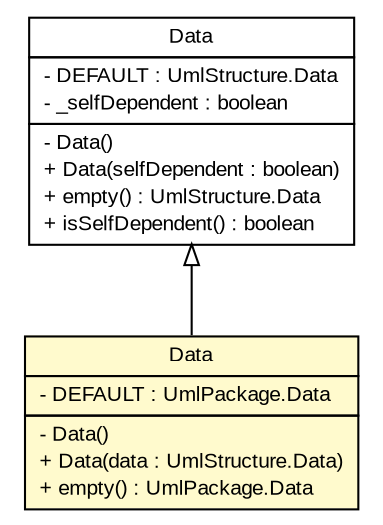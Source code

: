 #!/usr/local/bin/dot
#
# Class diagram 
# Generated by UMLGraph version R5_6_6-6-g3bdff0 (http://www.umlgraph.org/)
#

digraph G {
	edge [fontname="arial",fontsize=10,labelfontname="arial",labelfontsize=10];
	node [fontname="arial",fontsize=10,shape=plaintext];
	nodesep=0.25;
	ranksep=0.5;
	// org.tanjakostic.jcleancim.model.UmlStructure.Data
	c196297 [label=<<table title="org.tanjakostic.jcleancim.model.UmlStructure.Data" border="0" cellborder="1" cellspacing="0" cellpadding="2" port="p" href="./UmlStructure.Data.html">
		<tr><td><table border="0" cellspacing="0" cellpadding="1">
<tr><td align="center" balign="center"> Data </td></tr>
		</table></td></tr>
		<tr><td><table border="0" cellspacing="0" cellpadding="1">
<tr><td align="left" balign="left"> - DEFAULT : UmlStructure.Data </td></tr>
<tr><td align="left" balign="left"> - _selfDependent : boolean </td></tr>
		</table></td></tr>
		<tr><td><table border="0" cellspacing="0" cellpadding="1">
<tr><td align="left" balign="left"> - Data() </td></tr>
<tr><td align="left" balign="left"> + Data(selfDependent : boolean) </td></tr>
<tr><td align="left" balign="left"> + empty() : UmlStructure.Data </td></tr>
<tr><td align="left" balign="left"> + isSelfDependent() : boolean </td></tr>
		</table></td></tr>
		</table>>, URL="./UmlStructure.Data.html", fontname="arial", fontcolor="black", fontsize=10.0];
	// org.tanjakostic.jcleancim.model.UmlPackage.Data
	c196307 [label=<<table title="org.tanjakostic.jcleancim.model.UmlPackage.Data" border="0" cellborder="1" cellspacing="0" cellpadding="2" port="p" bgcolor="lemonChiffon" href="./UmlPackage.Data.html">
		<tr><td><table border="0" cellspacing="0" cellpadding="1">
<tr><td align="center" balign="center"> Data </td></tr>
		</table></td></tr>
		<tr><td><table border="0" cellspacing="0" cellpadding="1">
<tr><td align="left" balign="left"> - DEFAULT : UmlPackage.Data </td></tr>
		</table></td></tr>
		<tr><td><table border="0" cellspacing="0" cellpadding="1">
<tr><td align="left" balign="left"> - Data() </td></tr>
<tr><td align="left" balign="left"> + Data(data : UmlStructure.Data) </td></tr>
<tr><td align="left" balign="left"> + empty() : UmlPackage.Data </td></tr>
		</table></td></tr>
		</table>>, URL="./UmlPackage.Data.html", fontname="arial", fontcolor="black", fontsize=10.0];
	//org.tanjakostic.jcleancim.model.UmlPackage.Data extends org.tanjakostic.jcleancim.model.UmlStructure.Data
	c196297:p -> c196307:p [dir=back,arrowtail=empty];
}

